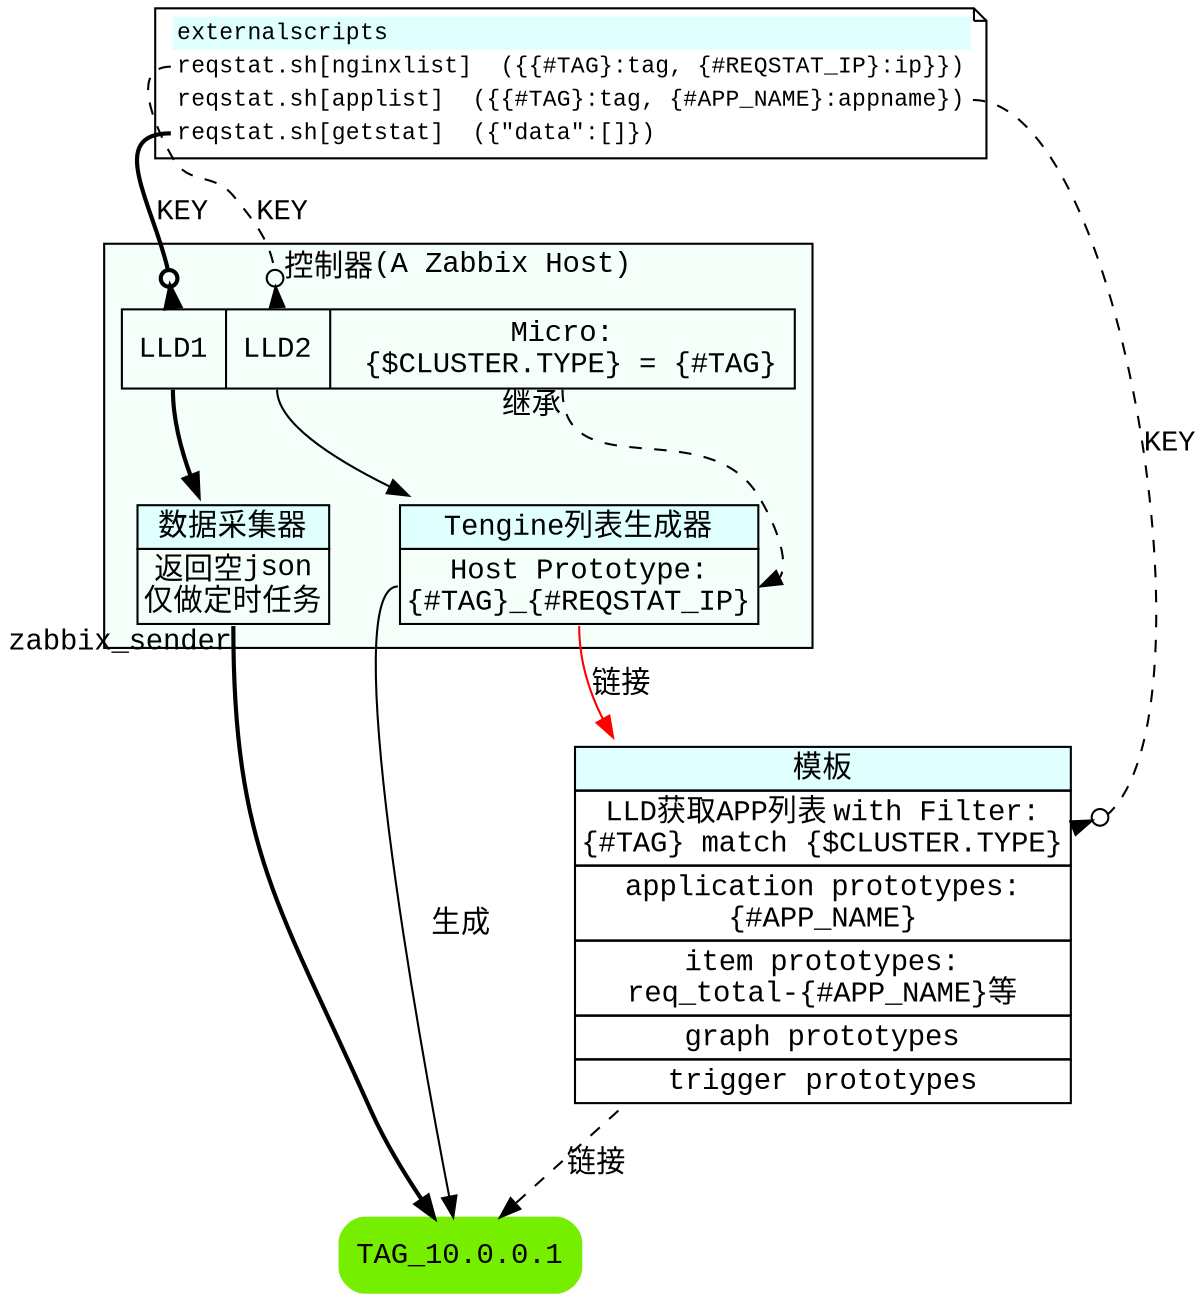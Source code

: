 digraph zabbix {
	fontname = "Courier New, SimSun";
	node [shape=Mrecord,fontname="MONACO,Courier New,SimSun"];
	edge [fontname="Courier New,SimSun"];
	
	extscript [fontsize=11, shape="note", label=<
		<table border="0" cellborder="0" cellspacing="0" align="left">
			<tr><td align="left" bgcolor="lightcyan">externalscripts</td></tr>
			<tr><td align="left" port="nginx">reqstat.sh[nginxlist]  ({{#TAG}:tag, {#REQSTAT_IP}:ip}})</td></tr>
			<tr><td align="left" port="applist">reqstat.sh[applist]  ({{#TAG}:tag, {#APP_NAME}:appname})</td></tr>
			<tr><td align="left" port="getstat">reqstat.sh[getstat]  ({"data":[]})</td></tr>

		</table>
	>];
		
	subgraph cluster_lld {
		label="控制器(A Zabbix Host)";
		style="filled";
		bgcolor="mintcream";
		
		zbxhost [shape=record, label="<lld1>LLD1|<lld2>LLD2|<micro>Micro:\n \{$CLUSTER.TYPE\} = \{#TAG\} "];
		list [shape="plaintext", label=<
			<table border="0" cellborder="1" cellspacing="0" align="left">
				<tr><td bgcolor="lightcyan">Tengine列表生成器</td></tr>
				<tr><td port="host">Host Prototype:<br />{#TAG}_{#REQSTAT_IP}</td></tr>
			</table>
		>];
		
		getstat [shape="plaintext", label=<
			<table border="0" cellborder="1" cellspacing="0" align="left">
				<tr><td bgcolor="lightcyan">数据采集器</td></tr>
				<tr><td port="sender">返回空json<br />仅做定时任务</td></tr>
			</table>
		>];
		
		zbxhost:lld1 -> getstat[style="bold"];
		zbxhost:lld2 -> list;
		zbxhost:micro -> list:host:e [style="dashed", taillabel=" 继承"];
	}
	
	extscript:nginx -> zbxhost:lld2 [arrowhead=invodot, label="KEY", style="dashed"];
	extscript:getstat:w -> zbxhost:lld1 [arrowhead=invodot, label="KEY", style="bold"];
	
	template [shape="plaintext", label=<
		<table border="0" cellborder="1" cellspacing="0" align="left">
			<tr><td bgcolor="lightcyan">模板</td></tr>
			<tr><td port="applist">LLD获取APP列表 with Filter:<br />{#TAG} match {$CLUSTER.TYPE}</td></tr>
			<tr><td port="application">application prototypes:<br/>{#APP_NAME}</td></tr>
			<tr><td port="item">item prototypes:<br/>req_total-{#APP_NAME}等</td></tr>
			<tr><td port="graph">graph prototypes</td></tr>
			<tr><td port="trigger">trigger prototypes</td></tr>
		</table>
	>];
	
	extscript:applist -> template:applist [arrowhead=invodot, label="KEY", style="dashed"];
	host [label="TAG_10.0.0.1", color="chartreuse2", style="filled"];

	list:host -> template [label="链接", color="red"];
	list:host -> host[label="生成"];
	
	template -> host [label="链接", style="dashed"];
	
	getstat:sender -> host [taillabel="zabbix_sender", style="bold"];
}